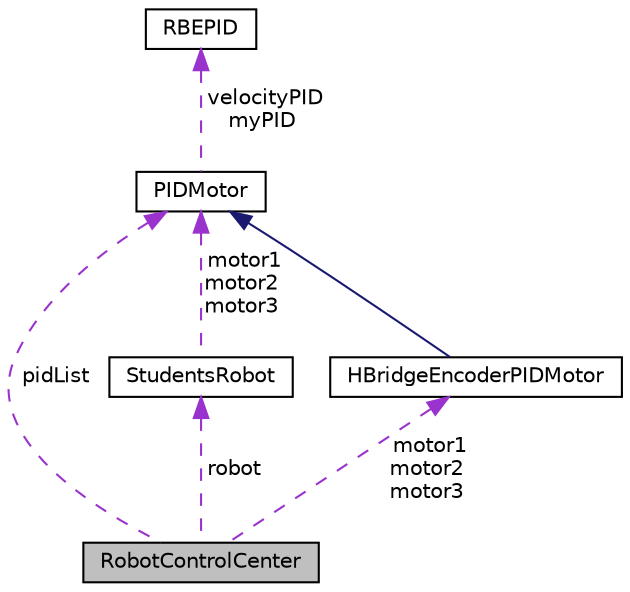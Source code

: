 digraph "RobotControlCenter"
{
  edge [fontname="Helvetica",fontsize="10",labelfontname="Helvetica",labelfontsize="10"];
  node [fontname="Helvetica",fontsize="10",shape=record];
  Node1 [label="RobotControlCenter",height=0.2,width=0.4,color="black", fillcolor="grey75", style="filled", fontcolor="black"];
  Node2 -> Node1 [dir="back",color="darkorchid3",fontsize="10",style="dashed",label=" pidList" ,fontname="Helvetica"];
  Node2 [label="PIDMotor",height=0.2,width=0.4,color="black", fillcolor="white", style="filled",URL="$classPIDMotor.html"];
  Node3 -> Node2 [dir="back",color="darkorchid3",fontsize="10",style="dashed",label=" velocityPID\nmyPID" ,fontname="Helvetica"];
  Node3 [label="RBEPID",height=0.2,width=0.4,color="black", fillcolor="white", style="filled",URL="$classRBEPID.html"];
  Node4 -> Node1 [dir="back",color="darkorchid3",fontsize="10",style="dashed",label=" robot" ,fontname="Helvetica"];
  Node4 [label="StudentsRobot",height=0.2,width=0.4,color="black", fillcolor="white", style="filled",URL="$classStudentsRobot.html"];
  Node2 -> Node4 [dir="back",color="darkorchid3",fontsize="10",style="dashed",label=" motor1\nmotor2\nmotor3" ,fontname="Helvetica"];
  Node5 -> Node1 [dir="back",color="darkorchid3",fontsize="10",style="dashed",label=" motor1\nmotor2\nmotor3" ,fontname="Helvetica"];
  Node5 [label="HBridgeEncoderPIDMotor",height=0.2,width=0.4,color="black", fillcolor="white", style="filled",URL="$classHBridgeEncoderPIDMotor.html"];
  Node2 -> Node5 [dir="back",color="midnightblue",fontsize="10",style="solid",fontname="Helvetica"];
}
